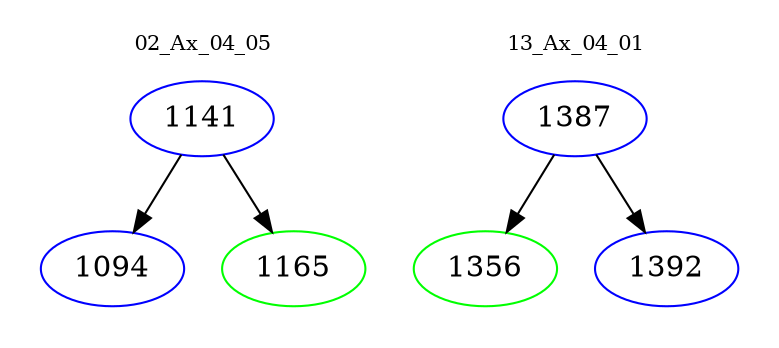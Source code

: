 digraph{
subgraph cluster_0 {
color = white
label = "02_Ax_04_05";
fontsize=10;
T0_1141 [label="1141", color="blue"]
T0_1141 -> T0_1094 [color="black"]
T0_1094 [label="1094", color="blue"]
T0_1141 -> T0_1165 [color="black"]
T0_1165 [label="1165", color="green"]
}
subgraph cluster_1 {
color = white
label = "13_Ax_04_01";
fontsize=10;
T1_1387 [label="1387", color="blue"]
T1_1387 -> T1_1356 [color="black"]
T1_1356 [label="1356", color="green"]
T1_1387 -> T1_1392 [color="black"]
T1_1392 [label="1392", color="blue"]
}
}
